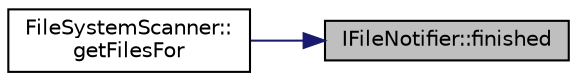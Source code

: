 digraph "IFileNotifier::finished"
{
 // LATEX_PDF_SIZE
  edge [fontname="Helvetica",fontsize="10",labelfontname="Helvetica",labelfontsize="10"];
  node [fontname="Helvetica",fontsize="10",shape=record];
  rankdir="RL";
  Node1 [label="IFileNotifier::finished",height=0.2,width=0.4,color="black", fillcolor="grey75", style="filled", fontcolor="black",tooltip=" "];
  Node1 -> Node2 [dir="back",color="midnightblue",fontsize="10",style="solid",fontname="Helvetica"];
  Node2 [label="FileSystemScanner::\lgetFilesFor",height=0.2,width=0.4,color="black", fillcolor="white", style="filled",URL="$class_file_system_scanner.html#a18a257ec15ec3830de7c39f4a30efb26",tooltip=" "];
}
